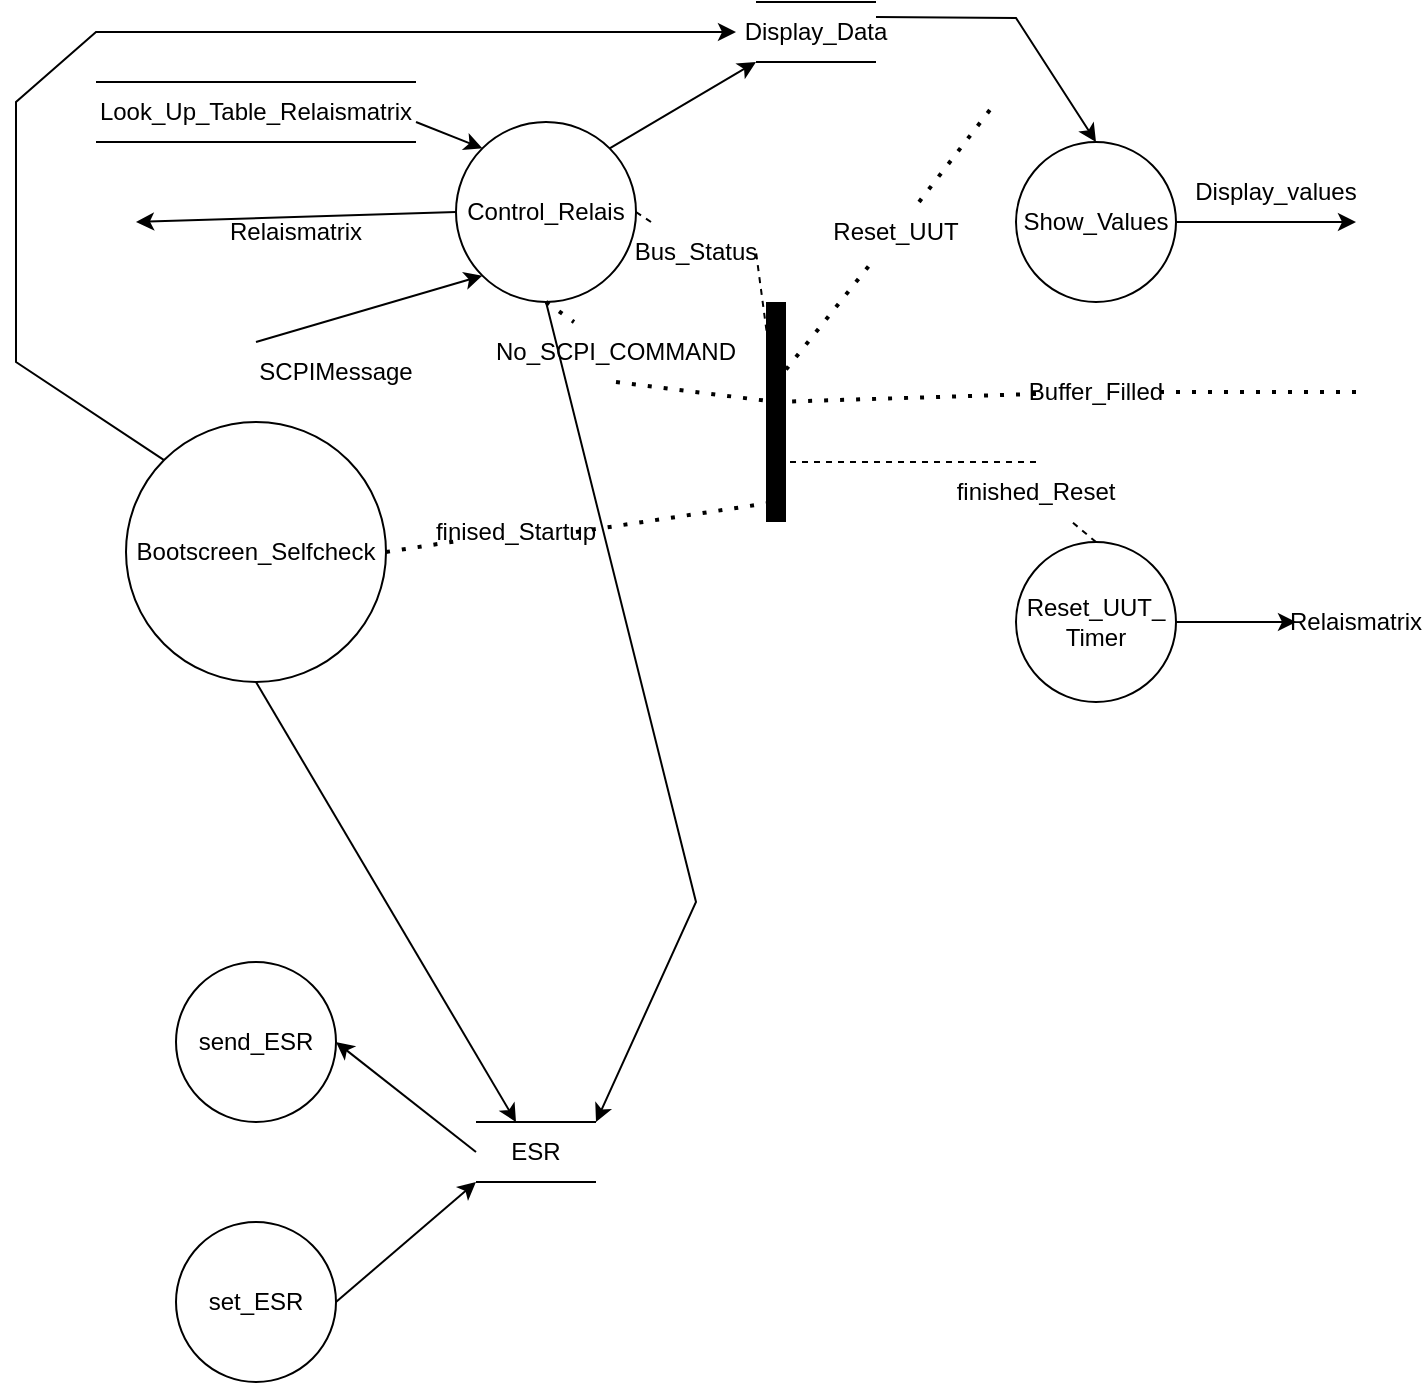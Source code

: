 <mxfile version="17.4.6" type="github">
  <diagram id="C5RBs43oDa-KdzZeNtuy" name="Page-1">
    <mxGraphModel dx="620" dy="563" grid="1" gridSize="10" guides="1" tooltips="1" connect="1" arrows="1" fold="1" page="1" pageScale="1" pageWidth="827" pageHeight="1169" math="0" shadow="0">
      <root>
        <mxCell id="WIyWlLk6GJQsqaUBKTNV-0" />
        <mxCell id="WIyWlLk6GJQsqaUBKTNV-1" parent="WIyWlLk6GJQsqaUBKTNV-0" />
        <mxCell id="RfhqFCqZec8XOMJHU_PT-0" value="Control_Relais" style="ellipse;whiteSpace=wrap;html=1;aspect=fixed;" parent="WIyWlLk6GJQsqaUBKTNV-1" vertex="1">
          <mxGeometry x="240" y="70" width="90" height="90" as="geometry" />
        </mxCell>
        <mxCell id="RfhqFCqZec8XOMJHU_PT-1" value="" style="endArrow=none;html=1;rounded=0;" parent="WIyWlLk6GJQsqaUBKTNV-1" edge="1">
          <mxGeometry width="50" height="50" relative="1" as="geometry">
            <mxPoint x="220" y="50" as="sourcePoint" />
            <mxPoint x="60" y="50" as="targetPoint" />
          </mxGeometry>
        </mxCell>
        <mxCell id="RfhqFCqZec8XOMJHU_PT-2" value="" style="endArrow=none;html=1;rounded=0;" parent="WIyWlLk6GJQsqaUBKTNV-1" edge="1">
          <mxGeometry width="50" height="50" relative="1" as="geometry">
            <mxPoint x="60" y="80" as="sourcePoint" />
            <mxPoint x="220" y="80" as="targetPoint" />
          </mxGeometry>
        </mxCell>
        <mxCell id="RfhqFCqZec8XOMJHU_PT-3" value="Look_Up_Table_Relaismatrix" style="text;html=1;strokeColor=none;fillColor=none;align=center;verticalAlign=middle;whiteSpace=wrap;rounded=0;" parent="WIyWlLk6GJQsqaUBKTNV-1" vertex="1">
          <mxGeometry x="110" y="50" width="60" height="30" as="geometry" />
        </mxCell>
        <mxCell id="RfhqFCqZec8XOMJHU_PT-5" value="" style="endArrow=classic;html=1;rounded=0;entryX=0;entryY=0;entryDx=0;entryDy=0;" parent="WIyWlLk6GJQsqaUBKTNV-1" target="RfhqFCqZec8XOMJHU_PT-0" edge="1">
          <mxGeometry width="50" height="50" relative="1" as="geometry">
            <mxPoint x="220" y="70" as="sourcePoint" />
            <mxPoint x="390" y="280" as="targetPoint" />
          </mxGeometry>
        </mxCell>
        <mxCell id="RfhqFCqZec8XOMJHU_PT-6" value="Show_Values" style="ellipse;whiteSpace=wrap;html=1;aspect=fixed;" parent="WIyWlLk6GJQsqaUBKTNV-1" vertex="1">
          <mxGeometry x="520" y="80" width="80" height="80" as="geometry" />
        </mxCell>
        <mxCell id="RfhqFCqZec8XOMJHU_PT-7" value="" style="endArrow=classic;html=1;rounded=0;exitX=1;exitY=0.5;exitDx=0;exitDy=0;" parent="WIyWlLk6GJQsqaUBKTNV-1" source="RfhqFCqZec8XOMJHU_PT-6" edge="1">
          <mxGeometry width="50" height="50" relative="1" as="geometry">
            <mxPoint x="340" y="330" as="sourcePoint" />
            <mxPoint x="690" y="120" as="targetPoint" />
          </mxGeometry>
        </mxCell>
        <mxCell id="RfhqFCqZec8XOMJHU_PT-8" value="send_ESR" style="ellipse;whiteSpace=wrap;html=1;aspect=fixed;" parent="WIyWlLk6GJQsqaUBKTNV-1" vertex="1">
          <mxGeometry x="100" y="490" width="80" height="80" as="geometry" />
        </mxCell>
        <mxCell id="RfhqFCqZec8XOMJHU_PT-9" value="ESR" style="text;html=1;strokeColor=none;fillColor=none;align=center;verticalAlign=middle;whiteSpace=wrap;rounded=0;" parent="WIyWlLk6GJQsqaUBKTNV-1" vertex="1">
          <mxGeometry x="250" y="570" width="60" height="30" as="geometry" />
        </mxCell>
        <mxCell id="RfhqFCqZec8XOMJHU_PT-10" value="" style="endArrow=none;html=1;rounded=0;exitX=0;exitY=0;exitDx=0;exitDy=0;entryX=1;entryY=0;entryDx=0;entryDy=0;" parent="WIyWlLk6GJQsqaUBKTNV-1" source="RfhqFCqZec8XOMJHU_PT-9" target="RfhqFCqZec8XOMJHU_PT-9" edge="1">
          <mxGeometry width="50" height="50" relative="1" as="geometry">
            <mxPoint x="350" y="620" as="sourcePoint" />
            <mxPoint x="300" y="570" as="targetPoint" />
          </mxGeometry>
        </mxCell>
        <mxCell id="RfhqFCqZec8XOMJHU_PT-11" value="" style="endArrow=none;html=1;rounded=0;entryX=1;entryY=1;entryDx=0;entryDy=0;exitX=0;exitY=1;exitDx=0;exitDy=0;" parent="WIyWlLk6GJQsqaUBKTNV-1" source="RfhqFCqZec8XOMJHU_PT-9" target="RfhqFCqZec8XOMJHU_PT-9" edge="1">
          <mxGeometry width="50" height="50" relative="1" as="geometry">
            <mxPoint x="250" y="610" as="sourcePoint" />
            <mxPoint x="310" y="610" as="targetPoint" />
          </mxGeometry>
        </mxCell>
        <mxCell id="RfhqFCqZec8XOMJHU_PT-12" value="" style="endArrow=classic;html=1;rounded=0;entryX=1;entryY=0.5;entryDx=0;entryDy=0;exitX=0;exitY=0.5;exitDx=0;exitDy=0;" parent="WIyWlLk6GJQsqaUBKTNV-1" source="RfhqFCqZec8XOMJHU_PT-9" target="RfhqFCqZec8XOMJHU_PT-8" edge="1">
          <mxGeometry width="50" height="50" relative="1" as="geometry">
            <mxPoint x="350" y="620" as="sourcePoint" />
            <mxPoint x="400" y="570" as="targetPoint" />
          </mxGeometry>
        </mxCell>
        <mxCell id="RfhqFCqZec8XOMJHU_PT-13" value="set_ESR" style="ellipse;whiteSpace=wrap;html=1;aspect=fixed;" parent="WIyWlLk6GJQsqaUBKTNV-1" vertex="1">
          <mxGeometry x="100" y="620" width="80" height="80" as="geometry" />
        </mxCell>
        <mxCell id="RfhqFCqZec8XOMJHU_PT-14" value="" style="endArrow=classic;html=1;rounded=0;exitX=1;exitY=0.5;exitDx=0;exitDy=0;entryX=0;entryY=1;entryDx=0;entryDy=0;" parent="WIyWlLk6GJQsqaUBKTNV-1" source="RfhqFCqZec8XOMJHU_PT-13" target="RfhqFCqZec8XOMJHU_PT-9" edge="1">
          <mxGeometry width="50" height="50" relative="1" as="geometry">
            <mxPoint x="350" y="620" as="sourcePoint" />
            <mxPoint x="400" y="570" as="targetPoint" />
          </mxGeometry>
        </mxCell>
        <mxCell id="RfhqFCqZec8XOMJHU_PT-17" value="" style="endArrow=none;html=1;rounded=0;strokeWidth=10;" parent="WIyWlLk6GJQsqaUBKTNV-1" edge="1">
          <mxGeometry width="50" height="50" relative="1" as="geometry">
            <mxPoint x="400" y="270" as="sourcePoint" />
            <mxPoint x="400" y="160" as="targetPoint" />
          </mxGeometry>
        </mxCell>
        <mxCell id="RfhqFCqZec8XOMJHU_PT-18" value="" style="endArrow=none;dashed=1;html=1;dashPattern=1 3;strokeWidth=2;rounded=0;startArrow=none;" parent="WIyWlLk6GJQsqaUBKTNV-1" source="RfhqFCqZec8XOMJHU_PT-19" edge="1">
          <mxGeometry width="50" height="50" relative="1" as="geometry">
            <mxPoint x="360" y="50" as="sourcePoint" />
            <mxPoint x="400" y="210" as="targetPoint" />
          </mxGeometry>
        </mxCell>
        <mxCell id="RfhqFCqZec8XOMJHU_PT-23" value="" style="endArrow=classic;html=1;rounded=0;strokeWidth=1;exitX=0;exitY=0.5;exitDx=0;exitDy=0;" parent="WIyWlLk6GJQsqaUBKTNV-1" source="RfhqFCqZec8XOMJHU_PT-0" edge="1">
          <mxGeometry width="50" height="50" relative="1" as="geometry">
            <mxPoint x="340" y="330" as="sourcePoint" />
            <mxPoint x="80" y="120" as="targetPoint" />
          </mxGeometry>
        </mxCell>
        <mxCell id="RfhqFCqZec8XOMJHU_PT-24" value="Relaismatrix" style="text;html=1;strokeColor=none;fillColor=none;align=center;verticalAlign=middle;whiteSpace=wrap;rounded=0;" parent="WIyWlLk6GJQsqaUBKTNV-1" vertex="1">
          <mxGeometry x="130" y="110" width="60" height="30" as="geometry" />
        </mxCell>
        <mxCell id="RfhqFCqZec8XOMJHU_PT-28" value="" style="endArrow=none;dashed=1;html=1;dashPattern=1 3;strokeWidth=2;rounded=0;exitX=0.5;exitY=1;exitDx=0;exitDy=0;startArrow=none;" parent="WIyWlLk6GJQsqaUBKTNV-1" source="RfhqFCqZec8XOMJHU_PT-29" edge="1">
          <mxGeometry width="50" height="50" relative="1" as="geometry">
            <mxPoint x="410" y="330" as="sourcePoint" />
            <mxPoint x="400" y="210" as="targetPoint" />
          </mxGeometry>
        </mxCell>
        <mxCell id="RfhqFCqZec8XOMJHU_PT-31" value="" style="endArrow=none;dashed=1;html=1;dashPattern=1 3;strokeWidth=2;rounded=0;startArrow=none;" parent="WIyWlLk6GJQsqaUBKTNV-1" source="RfhqFCqZec8XOMJHU_PT-32" edge="1">
          <mxGeometry width="50" height="50" relative="1" as="geometry">
            <mxPoint x="400" y="200" as="sourcePoint" />
            <mxPoint x="510" y="60" as="targetPoint" />
          </mxGeometry>
        </mxCell>
        <mxCell id="RfhqFCqZec8XOMJHU_PT-33" value="Reset_UUT_&lt;br&gt;Timer" style="ellipse;whiteSpace=wrap;html=1;aspect=fixed;" parent="WIyWlLk6GJQsqaUBKTNV-1" vertex="1">
          <mxGeometry x="520" y="280" width="80" height="80" as="geometry" />
        </mxCell>
        <mxCell id="RfhqFCqZec8XOMJHU_PT-34" value="" style="endArrow=classic;html=1;rounded=0;strokeWidth=1;exitX=1;exitY=0.5;exitDx=0;exitDy=0;" parent="WIyWlLk6GJQsqaUBKTNV-1" source="RfhqFCqZec8XOMJHU_PT-33" target="RfhqFCqZec8XOMJHU_PT-35" edge="1">
          <mxGeometry width="50" height="50" relative="1" as="geometry">
            <mxPoint x="610" y="320" as="sourcePoint" />
            <mxPoint x="690" y="320" as="targetPoint" />
          </mxGeometry>
        </mxCell>
        <mxCell id="RfhqFCqZec8XOMJHU_PT-35" value="Relaismatrix" style="text;html=1;strokeColor=none;fillColor=none;align=center;verticalAlign=middle;whiteSpace=wrap;rounded=0;" parent="WIyWlLk6GJQsqaUBKTNV-1" vertex="1">
          <mxGeometry x="660" y="305" width="60" height="30" as="geometry" />
        </mxCell>
        <mxCell id="RfhqFCqZec8XOMJHU_PT-43" value="" style="endArrow=classic;html=1;rounded=0;strokeWidth=1;entryX=0;entryY=1;entryDx=0;entryDy=0;" parent="WIyWlLk6GJQsqaUBKTNV-1" target="RfhqFCqZec8XOMJHU_PT-0" edge="1">
          <mxGeometry width="50" height="50" relative="1" as="geometry">
            <mxPoint x="140" y="180" as="sourcePoint" />
            <mxPoint x="400" y="340" as="targetPoint" />
          </mxGeometry>
        </mxCell>
        <mxCell id="RfhqFCqZec8XOMJHU_PT-44" value="Display_values" style="text;html=1;strokeColor=none;fillColor=none;align=center;verticalAlign=middle;whiteSpace=wrap;rounded=0;" parent="WIyWlLk6GJQsqaUBKTNV-1" vertex="1">
          <mxGeometry x="620" y="90" width="60" height="30" as="geometry" />
        </mxCell>
        <mxCell id="8RtpPYX516ZtJsWHqU6K-0" value="SCPIMessage" style="text;html=1;strokeColor=none;fillColor=none;align=center;verticalAlign=middle;whiteSpace=wrap;rounded=0;" parent="WIyWlLk6GJQsqaUBKTNV-1" vertex="1">
          <mxGeometry x="150" y="180" width="60" height="30" as="geometry" />
        </mxCell>
        <mxCell id="8RtpPYX516ZtJsWHqU6K-5" value="" style="endArrow=none;dashed=1;html=1;rounded=0;entryX=1;entryY=0.5;entryDx=0;entryDy=0;startArrow=none;" parent="WIyWlLk6GJQsqaUBKTNV-1" source="8RtpPYX516ZtJsWHqU6K-6" target="RfhqFCqZec8XOMJHU_PT-0" edge="1">
          <mxGeometry width="50" height="50" relative="1" as="geometry">
            <mxPoint x="400" y="210" as="sourcePoint" />
            <mxPoint x="420" y="350" as="targetPoint" />
          </mxGeometry>
        </mxCell>
        <mxCell id="8RtpPYX516ZtJsWHqU6K-6" value="Bus_Status" style="text;html=1;strokeColor=none;fillColor=none;align=center;verticalAlign=middle;whiteSpace=wrap;rounded=0;" parent="WIyWlLk6GJQsqaUBKTNV-1" vertex="1">
          <mxGeometry x="330" y="120" width="60" height="30" as="geometry" />
        </mxCell>
        <mxCell id="8RtpPYX516ZtJsWHqU6K-7" value="" style="endArrow=none;dashed=1;html=1;rounded=0;entryX=1;entryY=0.5;entryDx=0;entryDy=0;" parent="WIyWlLk6GJQsqaUBKTNV-1" target="8RtpPYX516ZtJsWHqU6K-6" edge="1">
          <mxGeometry width="50" height="50" relative="1" as="geometry">
            <mxPoint x="400" y="210" as="sourcePoint" />
            <mxPoint x="330" y="115" as="targetPoint" />
          </mxGeometry>
        </mxCell>
        <mxCell id="RfhqFCqZec8XOMJHU_PT-32" value="Reset_UUT" style="text;html=1;strokeColor=none;fillColor=none;align=center;verticalAlign=middle;whiteSpace=wrap;rounded=0;" parent="WIyWlLk6GJQsqaUBKTNV-1" vertex="1">
          <mxGeometry x="430" y="110" width="60" height="30" as="geometry" />
        </mxCell>
        <mxCell id="8RtpPYX516ZtJsWHqU6K-8" value="" style="endArrow=none;dashed=1;html=1;dashPattern=1 3;strokeWidth=2;rounded=0;" parent="WIyWlLk6GJQsqaUBKTNV-1" target="RfhqFCqZec8XOMJHU_PT-32" edge="1">
          <mxGeometry width="50" height="50" relative="1" as="geometry">
            <mxPoint x="400" y="200" as="sourcePoint" />
            <mxPoint x="510" y="60" as="targetPoint" />
          </mxGeometry>
        </mxCell>
        <mxCell id="RfhqFCqZec8XOMJHU_PT-19" value="Buffer_Filled" style="text;html=1;strokeColor=none;fillColor=none;align=center;verticalAlign=middle;whiteSpace=wrap;rounded=0;" parent="WIyWlLk6GJQsqaUBKTNV-1" vertex="1">
          <mxGeometry x="530" y="190" width="60" height="30" as="geometry" />
        </mxCell>
        <mxCell id="8RtpPYX516ZtJsWHqU6K-9" value="" style="endArrow=none;dashed=1;html=1;dashPattern=1 3;strokeWidth=2;rounded=0;" parent="WIyWlLk6GJQsqaUBKTNV-1" target="RfhqFCqZec8XOMJHU_PT-19" edge="1">
          <mxGeometry width="50" height="50" relative="1" as="geometry">
            <mxPoint x="690" y="205" as="sourcePoint" />
            <mxPoint x="400" y="160" as="targetPoint" />
          </mxGeometry>
        </mxCell>
        <mxCell id="8RtpPYX516ZtJsWHqU6K-11" value="" style="endArrow=none;dashed=1;html=1;rounded=0;exitX=0.5;exitY=0;exitDx=0;exitDy=0;startArrow=none;" parent="WIyWlLk6GJQsqaUBKTNV-1" source="8RtpPYX516ZtJsWHqU6K-12" edge="1">
          <mxGeometry width="50" height="50" relative="1" as="geometry">
            <mxPoint x="370" y="370" as="sourcePoint" />
            <mxPoint x="400" y="240" as="targetPoint" />
          </mxGeometry>
        </mxCell>
        <mxCell id="8RtpPYX516ZtJsWHqU6K-12" value="finished_Reset" style="text;html=1;strokeColor=none;fillColor=none;align=center;verticalAlign=middle;whiteSpace=wrap;rounded=0;" parent="WIyWlLk6GJQsqaUBKTNV-1" vertex="1">
          <mxGeometry x="500" y="240" width="60" height="30" as="geometry" />
        </mxCell>
        <mxCell id="8RtpPYX516ZtJsWHqU6K-13" value="" style="endArrow=none;dashed=1;html=1;rounded=0;exitX=0.5;exitY=0;exitDx=0;exitDy=0;" parent="WIyWlLk6GJQsqaUBKTNV-1" source="RfhqFCqZec8XOMJHU_PT-33" target="8RtpPYX516ZtJsWHqU6K-12" edge="1">
          <mxGeometry width="50" height="50" relative="1" as="geometry">
            <mxPoint x="560" y="280" as="sourcePoint" />
            <mxPoint x="400" y="240" as="targetPoint" />
          </mxGeometry>
        </mxCell>
        <mxCell id="8RtpPYX516ZtJsWHqU6K-14" value="Bootscreen_Selfcheck" style="ellipse;whiteSpace=wrap;html=1;aspect=fixed;" parent="WIyWlLk6GJQsqaUBKTNV-1" vertex="1">
          <mxGeometry x="75" y="220" width="130" height="130" as="geometry" />
        </mxCell>
        <mxCell id="8RtpPYX516ZtJsWHqU6K-17" value="" style="endArrow=classic;html=1;rounded=0;exitX=0.5;exitY=1;exitDx=0;exitDy=0;" parent="WIyWlLk6GJQsqaUBKTNV-1" source="8RtpPYX516ZtJsWHqU6K-14" edge="1">
          <mxGeometry width="50" height="50" relative="1" as="geometry">
            <mxPoint x="370" y="370" as="sourcePoint" />
            <mxPoint x="270" y="570" as="targetPoint" />
          </mxGeometry>
        </mxCell>
        <mxCell id="8RtpPYX516ZtJsWHqU6K-19" value="" style="endArrow=none;dashed=1;html=1;dashPattern=1 3;strokeWidth=2;rounded=0;exitX=1;exitY=0.5;exitDx=0;exitDy=0;startArrow=none;" parent="WIyWlLk6GJQsqaUBKTNV-1" source="8RtpPYX516ZtJsWHqU6K-20" edge="1">
          <mxGeometry width="50" height="50" relative="1" as="geometry">
            <mxPoint x="370" y="370" as="sourcePoint" />
            <mxPoint x="400" y="260" as="targetPoint" />
          </mxGeometry>
        </mxCell>
        <mxCell id="8RtpPYX516ZtJsWHqU6K-20" value="finised_Startup" style="text;html=1;strokeColor=none;fillColor=none;align=center;verticalAlign=middle;whiteSpace=wrap;rounded=0;" parent="WIyWlLk6GJQsqaUBKTNV-1" vertex="1">
          <mxGeometry x="240" y="260" width="60" height="30" as="geometry" />
        </mxCell>
        <mxCell id="8RtpPYX516ZtJsWHqU6K-21" value="" style="endArrow=none;dashed=1;html=1;dashPattern=1 3;strokeWidth=2;rounded=0;exitX=1;exitY=0.5;exitDx=0;exitDy=0;" parent="WIyWlLk6GJQsqaUBKTNV-1" source="8RtpPYX516ZtJsWHqU6K-14" target="8RtpPYX516ZtJsWHqU6K-20" edge="1">
          <mxGeometry width="50" height="50" relative="1" as="geometry">
            <mxPoint x="205" y="285" as="sourcePoint" />
            <mxPoint x="400" y="260" as="targetPoint" />
          </mxGeometry>
        </mxCell>
        <mxCell id="RfhqFCqZec8XOMJHU_PT-29" value="No_SCPI_COMMAND" style="text;html=1;strokeColor=none;fillColor=none;align=center;verticalAlign=middle;whiteSpace=wrap;rounded=0;rotation=0;" parent="WIyWlLk6GJQsqaUBKTNV-1" vertex="1">
          <mxGeometry x="290" y="170" width="60" height="30" as="geometry" />
        </mxCell>
        <mxCell id="8RtpPYX516ZtJsWHqU6K-23" value="" style="endArrow=none;dashed=1;html=1;dashPattern=1 3;strokeWidth=2;rounded=0;exitX=0.5;exitY=1;exitDx=0;exitDy=0;" parent="WIyWlLk6GJQsqaUBKTNV-1" source="RfhqFCqZec8XOMJHU_PT-0" target="RfhqFCqZec8XOMJHU_PT-29" edge="1">
          <mxGeometry width="50" height="50" relative="1" as="geometry">
            <mxPoint x="285" y="160" as="sourcePoint" />
            <mxPoint x="400" y="210" as="targetPoint" />
          </mxGeometry>
        </mxCell>
        <mxCell id="8RtpPYX516ZtJsWHqU6K-24" value="Display_Data" style="text;html=1;strokeColor=none;fillColor=none;align=center;verticalAlign=middle;whiteSpace=wrap;rounded=0;" parent="WIyWlLk6GJQsqaUBKTNV-1" vertex="1">
          <mxGeometry x="390" y="10" width="60" height="30" as="geometry" />
        </mxCell>
        <mxCell id="8RtpPYX516ZtJsWHqU6K-25" value="" style="endArrow=none;html=1;rounded=0;entryX=0;entryY=1;entryDx=0;entryDy=0;exitX=1;exitY=1;exitDx=0;exitDy=0;" parent="WIyWlLk6GJQsqaUBKTNV-1" source="8RtpPYX516ZtJsWHqU6K-24" target="8RtpPYX516ZtJsWHqU6K-24" edge="1">
          <mxGeometry width="50" height="50" relative="1" as="geometry">
            <mxPoint x="370" y="400" as="sourcePoint" />
            <mxPoint x="420" y="350" as="targetPoint" />
          </mxGeometry>
        </mxCell>
        <mxCell id="8RtpPYX516ZtJsWHqU6K-26" value="" style="endArrow=none;html=1;rounded=0;entryX=0;entryY=0;entryDx=0;entryDy=0;exitX=1;exitY=0;exitDx=0;exitDy=0;" parent="WIyWlLk6GJQsqaUBKTNV-1" source="8RtpPYX516ZtJsWHqU6K-24" target="8RtpPYX516ZtJsWHqU6K-24" edge="1">
          <mxGeometry width="50" height="50" relative="1" as="geometry">
            <mxPoint x="370" y="400" as="sourcePoint" />
            <mxPoint x="420" y="350" as="targetPoint" />
          </mxGeometry>
        </mxCell>
        <mxCell id="8RtpPYX516ZtJsWHqU6K-27" value="" style="endArrow=classic;html=1;rounded=0;exitX=0;exitY=0;exitDx=0;exitDy=0;" parent="WIyWlLk6GJQsqaUBKTNV-1" source="8RtpPYX516ZtJsWHqU6K-14" edge="1">
          <mxGeometry width="50" height="50" relative="1" as="geometry">
            <mxPoint x="370" y="400" as="sourcePoint" />
            <mxPoint x="380" y="25" as="targetPoint" />
            <Array as="points">
              <mxPoint x="20" y="190" />
              <mxPoint x="20" y="60" />
              <mxPoint x="60" y="25" />
            </Array>
          </mxGeometry>
        </mxCell>
        <mxCell id="8RtpPYX516ZtJsWHqU6K-28" value="" style="endArrow=classic;html=1;rounded=0;entryX=0;entryY=1;entryDx=0;entryDy=0;exitX=1;exitY=0;exitDx=0;exitDy=0;" parent="WIyWlLk6GJQsqaUBKTNV-1" source="RfhqFCqZec8XOMJHU_PT-0" target="8RtpPYX516ZtJsWHqU6K-24" edge="1">
          <mxGeometry width="50" height="50" relative="1" as="geometry">
            <mxPoint x="370" y="400" as="sourcePoint" />
            <mxPoint x="420" y="350" as="targetPoint" />
          </mxGeometry>
        </mxCell>
        <mxCell id="8RtpPYX516ZtJsWHqU6K-29" value="" style="endArrow=classic;html=1;rounded=0;entryX=0.5;entryY=0;entryDx=0;entryDy=0;exitX=1;exitY=0.25;exitDx=0;exitDy=0;" parent="WIyWlLk6GJQsqaUBKTNV-1" source="8RtpPYX516ZtJsWHqU6K-24" target="RfhqFCqZec8XOMJHU_PT-6" edge="1">
          <mxGeometry width="50" height="50" relative="1" as="geometry">
            <mxPoint x="370" y="400" as="sourcePoint" />
            <mxPoint x="420" y="350" as="targetPoint" />
            <Array as="points">
              <mxPoint x="520" y="18" />
            </Array>
          </mxGeometry>
        </mxCell>
        <mxCell id="bUrnah_iXVZHuA_FsVLy-0" value="" style="endArrow=classic;html=1;rounded=0;exitX=0.5;exitY=1;exitDx=0;exitDy=0;entryX=1;entryY=0;entryDx=0;entryDy=0;" parent="WIyWlLk6GJQsqaUBKTNV-1" source="RfhqFCqZec8XOMJHU_PT-0" target="RfhqFCqZec8XOMJHU_PT-9" edge="1">
          <mxGeometry width="50" height="50" relative="1" as="geometry">
            <mxPoint x="390" y="340" as="sourcePoint" />
            <mxPoint x="340" y="350" as="targetPoint" />
            <Array as="points">
              <mxPoint x="360" y="460" />
            </Array>
          </mxGeometry>
        </mxCell>
      </root>
    </mxGraphModel>
  </diagram>
</mxfile>
